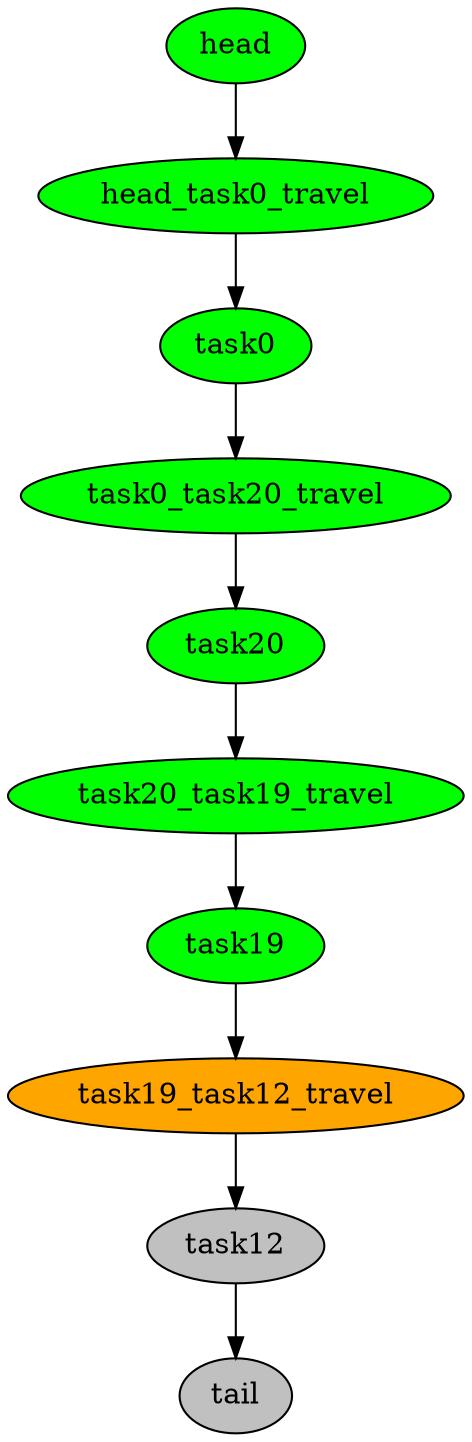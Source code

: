 digraph timeline {
head[label="head",style=filled,fillcolor=green,fontcolor=black];
head_task0_travel[label="head_task0_travel",style=filled,fillcolor=green,fontcolor=black];
task0[label="task0",style=filled,fillcolor=green,fontcolor=black];
task0_task20_travel[label="task0_task20_travel",style=filled,fillcolor=green,fontcolor=black];
task20[label="task20",style=filled,fillcolor=green,fontcolor=black];
task20_task19_travel[label="task20_task19_travel",style=filled,fillcolor=green,fontcolor=black];
task19[label="task19",style=filled,fillcolor=green,fontcolor=black];
task19_task12_travel[label="task19_task12_travel",style=filled,fillcolor=orange,fontcolor=black];
task12[label="task12",style=filled,fillcolor=gray,fontcolor=black];
tail[label="tail",style=filled,fillcolor=gray,fontcolor=black];
"head"->"head_task0_travel"[color=black];
"head_task0_travel"->"task0"[color=black];
"task0"->"task0_task20_travel"[color=black];
"task0_task20_travel"->"task20"[color=black];
"task20"->"task20_task19_travel"[color=black];
"task20_task19_travel"->"task19"[color=black];
"task19"->"task19_task12_travel"[color=black];
"task19_task12_travel"->"task12"[color=black];
"task12"->"tail"[color=black];
}

